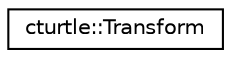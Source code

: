 digraph "Graphical Class Hierarchy"
{
  edge [fontname="Helvetica",fontsize="10",labelfontname="Helvetica",labelfontsize="10"];
  node [fontname="Helvetica",fontsize="10",shape=record];
  rankdir="LR";
  Node0 [label="cturtle::Transform",height=0.2,width=0.4,color="black", fillcolor="white", style="filled",URL="$classcturtle_1_1Transform.html",tooltip="The Transform class provides a myriad of functions to simply transform points. This class it the back..."];
}
